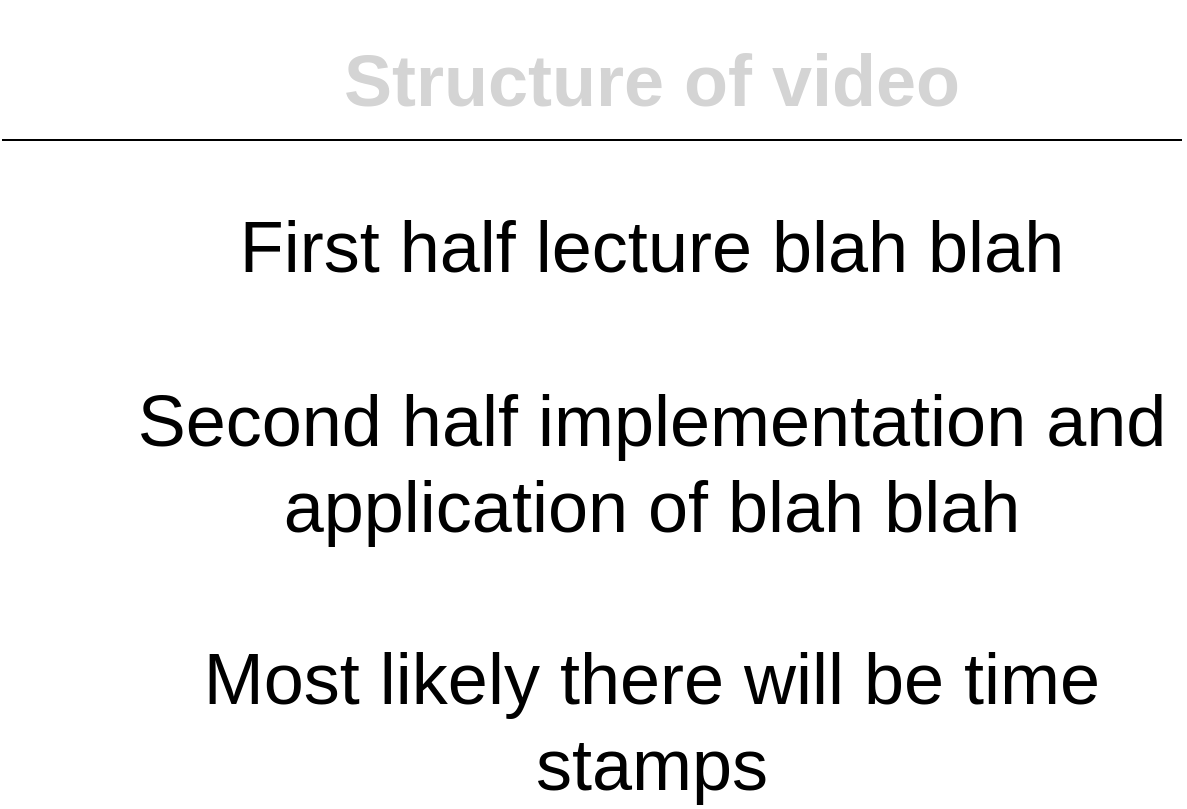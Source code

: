 <mxfile>
    <diagram id="nApY0GXeao1E4CzejnQw" name="Page-1">
        <mxGraphModel dx="689" dy="1589" grid="1" gridSize="10" guides="1" tooltips="1" connect="1" arrows="1" fold="1" page="1" pageScale="1" pageWidth="850" pageHeight="1100" math="0" shadow="0">
            <root>
                <mxCell id="0"/>
                <mxCell id="1" parent="0"/>
                <mxCell id="2" value="&lt;h2 style=&quot;color: rgb(212, 212, 212); line-height: 19px; font-size: 36px;&quot;&gt;Structure of video&lt;/h2&gt;" style="text;html=1;strokeColor=none;fillColor=none;align=center;verticalAlign=middle;whiteSpace=wrap;rounded=0;" parent="1" vertex="1">
                    <mxGeometry x="130" width="530" height="60" as="geometry"/>
                </mxCell>
                <mxCell id="3" value="" style="endArrow=none;html=1;fontSize=36;entryX=1;entryY=1;entryDx=0;entryDy=0;" parent="1" target="2" edge="1">
                    <mxGeometry width="50" height="50" relative="1" as="geometry">
                        <mxPoint x="70" y="60" as="sourcePoint"/>
                        <mxPoint x="380" y="150" as="targetPoint"/>
                    </mxGeometry>
                </mxCell>
                <mxCell id="22" value="First half lecture blah blah&lt;br&gt;&lt;br&gt;Second half implementation and application of blah blah&lt;br&gt;&lt;br&gt;Most likely there will be time stamps" style="text;html=1;strokeColor=none;fillColor=none;align=center;verticalAlign=middle;whiteSpace=wrap;rounded=0;labelBackgroundColor=none;fontFamily=Helvetica;fontSize=36;" parent="1" vertex="1">
                    <mxGeometry x="130" y="100" width="530" height="285" as="geometry"/>
                </mxCell>
            </root>
        </mxGraphModel>
    </diagram>
</mxfile>